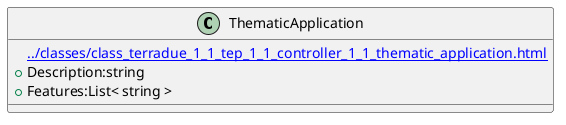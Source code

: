 @startuml
class ThematicApplication {
[[../classes/class_terradue_1_1_tep_1_1_controller_1_1_thematic_application.html]]
 +Description:string
 +Features:List< string >
}
@enduml
